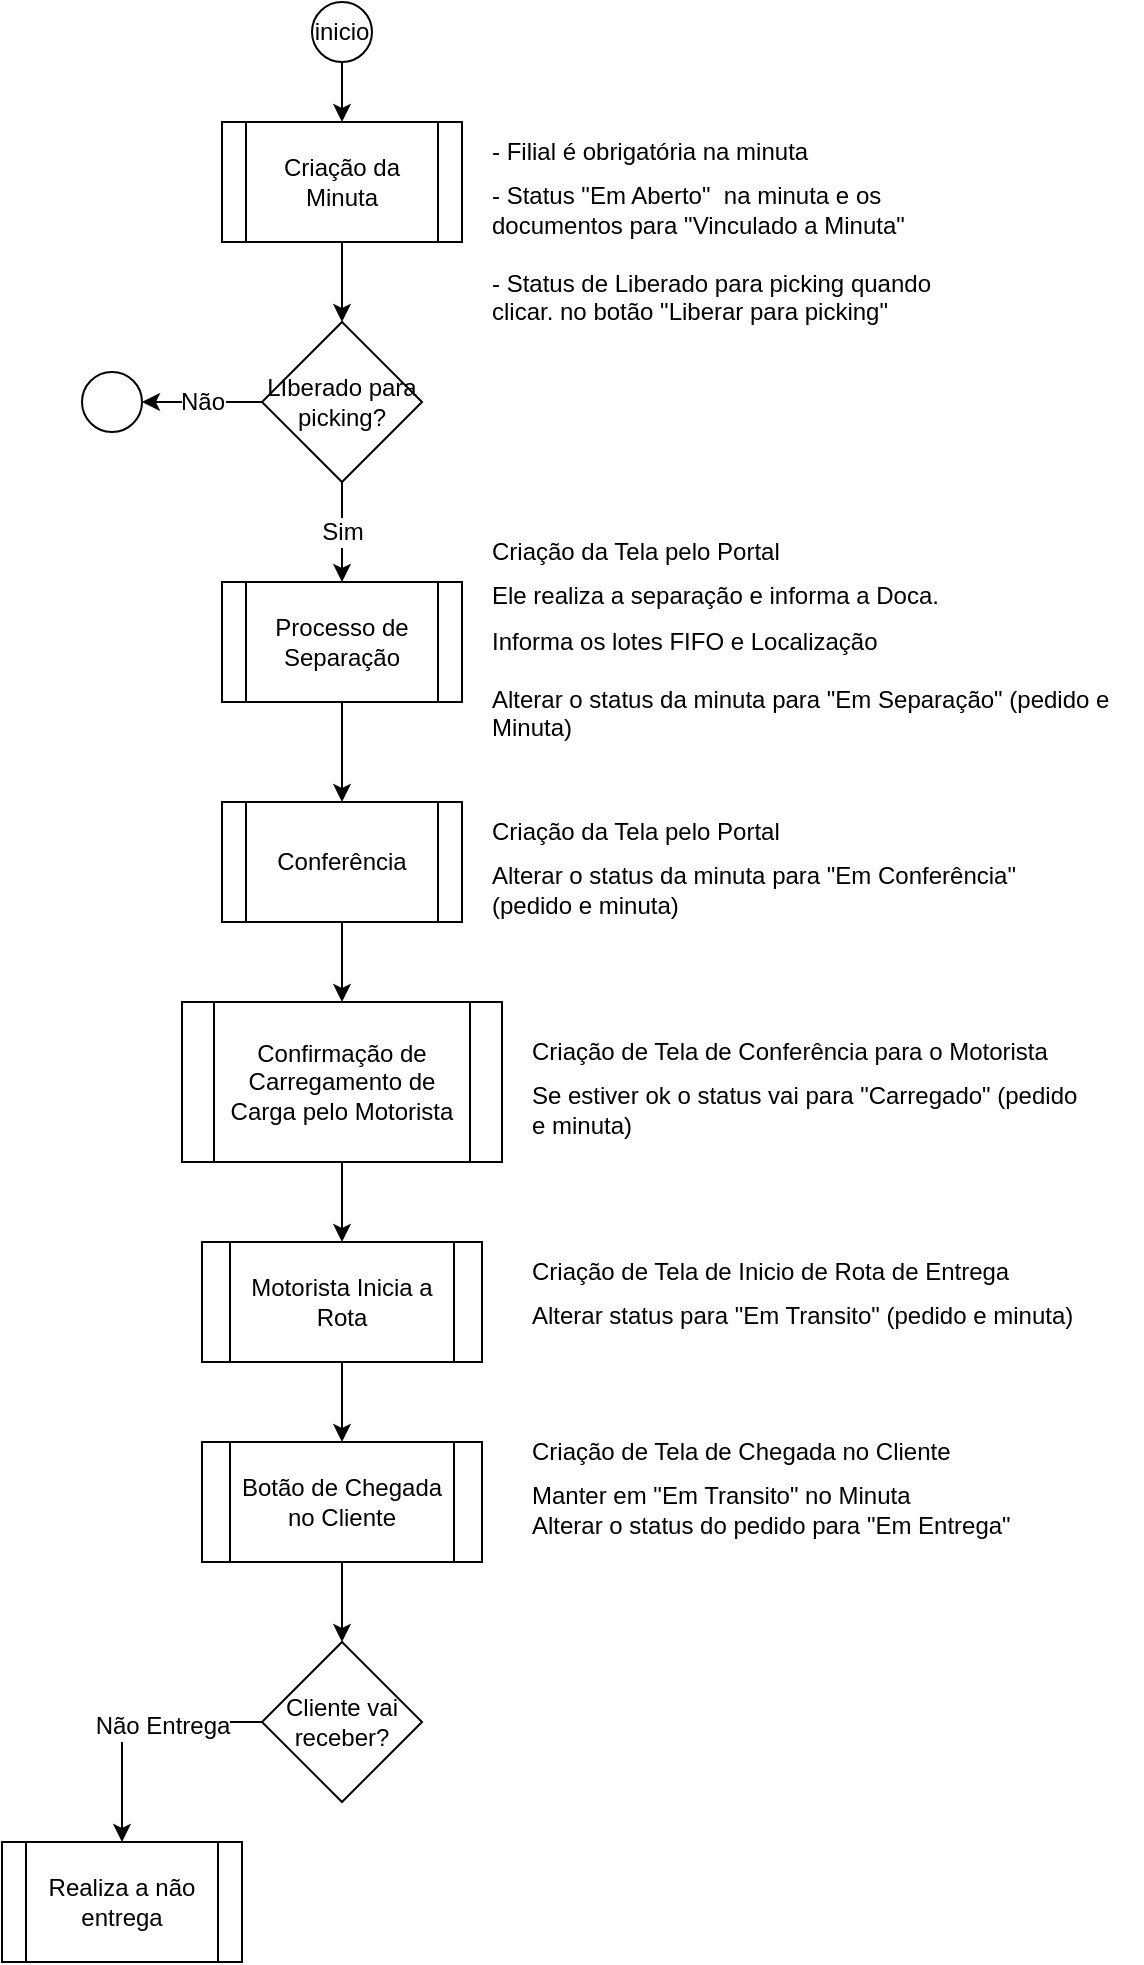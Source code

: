 <mxfile version="16.5.3" type="github">
  <diagram id="rDMeDSFnRalvfMuiGiqF" name="Page-1">
    <mxGraphModel dx="2365" dy="1293" grid="1" gridSize="10" guides="1" tooltips="1" connect="1" arrows="1" fold="1" page="1" pageScale="1" pageWidth="850" pageHeight="1100" math="0" shadow="0">
      <root>
        <mxCell id="0" />
        <mxCell id="1" parent="0" />
        <mxCell id="moXU9a75B9OwJRrsQW_N-2" value="&lt;h1 style=&quot;font-size: 12px&quot;&gt;&lt;span style=&quot;font-weight: normal ; font-size: 12px&quot;&gt;- Filial é obrigatória na minuta&lt;/span&gt;&lt;/h1&gt;&lt;div&gt;&lt;span style=&quot;font-weight: normal ; font-size: 12px&quot;&gt;- Status &quot;Em Aberto&quot;&amp;nbsp; na minuta e os documentos para &quot;Vinculado a Minuta&quot;&lt;/span&gt;&lt;/div&gt;&lt;div&gt;&lt;span style=&quot;font-weight: normal ; font-size: 12px&quot;&gt;&lt;br&gt;&lt;/span&gt;&lt;/div&gt;&lt;div&gt;&lt;span style=&quot;font-weight: normal ; font-size: 12px&quot;&gt;- Status de Liberado para picking quando clicar. no botão &quot;Liberar para picking&quot;&lt;/span&gt;&lt;/div&gt;" style="text;html=1;strokeColor=none;fillColor=none;spacing=5;spacingTop=-20;whiteSpace=wrap;overflow=hidden;rounded=0;fontSize=12;verticalAlign=top;" vertex="1" parent="1">
          <mxGeometry x="420" y="80" width="260" height="110" as="geometry" />
        </mxCell>
        <mxCell id="moXU9a75B9OwJRrsQW_N-13" style="edgeStyle=orthogonalEdgeStyle;rounded=0;orthogonalLoop=1;jettySize=auto;html=1;entryX=0.5;entryY=0;entryDx=0;entryDy=0;fontSize=12;" edge="1" parent="1" source="moXU9a75B9OwJRrsQW_N-4" target="moXU9a75B9OwJRrsQW_N-5">
          <mxGeometry relative="1" as="geometry" />
        </mxCell>
        <mxCell id="moXU9a75B9OwJRrsQW_N-4" value="Criação da Minuta" style="shape=process;whiteSpace=wrap;html=1;backgroundOutline=1;fontSize=12;" vertex="1" parent="1">
          <mxGeometry x="290" y="70" width="120" height="60" as="geometry" />
        </mxCell>
        <mxCell id="moXU9a75B9OwJRrsQW_N-8" value="Não" style="edgeStyle=orthogonalEdgeStyle;rounded=0;orthogonalLoop=1;jettySize=auto;html=1;fontSize=12;" edge="1" parent="1" source="moXU9a75B9OwJRrsQW_N-5" target="moXU9a75B9OwJRrsQW_N-7">
          <mxGeometry relative="1" as="geometry" />
        </mxCell>
        <mxCell id="moXU9a75B9OwJRrsQW_N-14" value="Sim" style="edgeStyle=orthogonalEdgeStyle;rounded=0;orthogonalLoop=1;jettySize=auto;html=1;entryX=0.5;entryY=0;entryDx=0;entryDy=0;fontSize=12;" edge="1" parent="1" source="moXU9a75B9OwJRrsQW_N-5" target="moXU9a75B9OwJRrsQW_N-9">
          <mxGeometry relative="1" as="geometry" />
        </mxCell>
        <mxCell id="moXU9a75B9OwJRrsQW_N-5" value="LIberado para picking?" style="rhombus;whiteSpace=wrap;html=1;fontSize=12;" vertex="1" parent="1">
          <mxGeometry x="310" y="170" width="80" height="80" as="geometry" />
        </mxCell>
        <mxCell id="moXU9a75B9OwJRrsQW_N-7" value="" style="ellipse;whiteSpace=wrap;html=1;aspect=fixed;fontSize=12;" vertex="1" parent="1">
          <mxGeometry x="220" y="195" width="30" height="30" as="geometry" />
        </mxCell>
        <mxCell id="moXU9a75B9OwJRrsQW_N-15" style="edgeStyle=orthogonalEdgeStyle;rounded=0;orthogonalLoop=1;jettySize=auto;html=1;entryX=0.5;entryY=0;entryDx=0;entryDy=0;fontSize=12;" edge="1" parent="1" source="moXU9a75B9OwJRrsQW_N-9" target="moXU9a75B9OwJRrsQW_N-10">
          <mxGeometry relative="1" as="geometry" />
        </mxCell>
        <mxCell id="moXU9a75B9OwJRrsQW_N-9" value="Processo de Separação" style="shape=process;whiteSpace=wrap;html=1;backgroundOutline=1;fontSize=12;" vertex="1" parent="1">
          <mxGeometry x="290" y="300" width="120" height="60" as="geometry" />
        </mxCell>
        <mxCell id="moXU9a75B9OwJRrsQW_N-24" style="edgeStyle=orthogonalEdgeStyle;rounded=0;orthogonalLoop=1;jettySize=auto;html=1;entryX=0.5;entryY=0;entryDx=0;entryDy=0;fontSize=12;" edge="1" parent="1" source="moXU9a75B9OwJRrsQW_N-10" target="moXU9a75B9OwJRrsQW_N-23">
          <mxGeometry relative="1" as="geometry" />
        </mxCell>
        <mxCell id="moXU9a75B9OwJRrsQW_N-10" value="Conferência" style="shape=process;whiteSpace=wrap;html=1;backgroundOutline=1;fontSize=12;" vertex="1" parent="1">
          <mxGeometry x="290" y="410" width="120" height="60" as="geometry" />
        </mxCell>
        <mxCell id="moXU9a75B9OwJRrsQW_N-12" value="&lt;h1 style=&quot;font-size: 12px&quot;&gt;&lt;span style=&quot;font-weight: 400&quot;&gt;Criação da Tela pelo Portal&lt;/span&gt;&lt;/h1&gt;&lt;h1 style=&quot;font-size: 12px&quot;&gt;&lt;span style=&quot;font-weight: 400&quot;&gt;Ele realiza a separação e informa a Doca.&lt;/span&gt;&lt;/h1&gt;&lt;div&gt;&lt;span style=&quot;font-weight: 400&quot;&gt;Informa os lotes FIFO e Localização&lt;/span&gt;&lt;/div&gt;&lt;div&gt;&lt;span style=&quot;font-weight: 400&quot;&gt;&lt;br&gt;&lt;/span&gt;&lt;/div&gt;&lt;div&gt;&lt;span style=&quot;font-weight: 400&quot;&gt;Alterar o status da minuta para &quot;Em Separação&quot; (pedido e Minuta)&lt;/span&gt;&lt;/div&gt;" style="text;html=1;strokeColor=none;fillColor=none;spacing=5;spacingTop=-20;whiteSpace=wrap;overflow=hidden;rounded=0;fontSize=12;verticalAlign=top;" vertex="1" parent="1">
          <mxGeometry x="420" y="280" width="330" height="100" as="geometry" />
        </mxCell>
        <mxCell id="moXU9a75B9OwJRrsQW_N-18" style="edgeStyle=orthogonalEdgeStyle;rounded=0;orthogonalLoop=1;jettySize=auto;html=1;fontSize=12;" edge="1" parent="1" source="moXU9a75B9OwJRrsQW_N-17" target="moXU9a75B9OwJRrsQW_N-4">
          <mxGeometry relative="1" as="geometry" />
        </mxCell>
        <mxCell id="moXU9a75B9OwJRrsQW_N-17" value="inicio" style="ellipse;whiteSpace=wrap;html=1;aspect=fixed;fontSize=12;" vertex="1" parent="1">
          <mxGeometry x="335" y="10" width="30" height="30" as="geometry" />
        </mxCell>
        <mxCell id="moXU9a75B9OwJRrsQW_N-19" value="&lt;h1 style=&quot;font-size: 12px&quot;&gt;&lt;span style=&quot;font-weight: 400&quot;&gt;Criação da Tela pelo Portal&lt;/span&gt;&lt;/h1&gt;&lt;div&gt;&lt;span style=&quot;font-weight: 400&quot;&gt;Alterar o status da minuta para &quot;Em Conferência&quot; (pedido e minuta)&lt;/span&gt;&lt;/div&gt;" style="text;html=1;strokeColor=none;fillColor=none;spacing=5;spacingTop=-20;whiteSpace=wrap;overflow=hidden;rounded=0;fontSize=12;verticalAlign=top;" vertex="1" parent="1">
          <mxGeometry x="420" y="420" width="290" height="60" as="geometry" />
        </mxCell>
        <mxCell id="moXU9a75B9OwJRrsQW_N-28" style="edgeStyle=orthogonalEdgeStyle;rounded=0;orthogonalLoop=1;jettySize=auto;html=1;fontSize=12;" edge="1" parent="1" source="moXU9a75B9OwJRrsQW_N-23" target="moXU9a75B9OwJRrsQW_N-26">
          <mxGeometry relative="1" as="geometry" />
        </mxCell>
        <mxCell id="moXU9a75B9OwJRrsQW_N-23" value="Confirmação de Carregamento de Carga pelo Motorista" style="shape=process;whiteSpace=wrap;html=1;backgroundOutline=1;fontSize=12;" vertex="1" parent="1">
          <mxGeometry x="270" y="510" width="160" height="80" as="geometry" />
        </mxCell>
        <mxCell id="moXU9a75B9OwJRrsQW_N-25" value="&lt;h1 style=&quot;font-size: 12px&quot;&gt;&lt;span style=&quot;font-weight: 400&quot;&gt;Criação de Tela de Conferência para o Motorista&lt;/span&gt;&lt;/h1&gt;&lt;div&gt;&lt;span style=&quot;font-weight: 400&quot;&gt;Se estiver ok o status vai para &quot;Carregado&quot; (pedido e minuta)&lt;/span&gt;&lt;/div&gt;" style="text;html=1;strokeColor=none;fillColor=none;spacing=5;spacingTop=-20;whiteSpace=wrap;overflow=hidden;rounded=0;fontSize=12;verticalAlign=top;" vertex="1" parent="1">
          <mxGeometry x="440" y="530" width="290" height="50" as="geometry" />
        </mxCell>
        <mxCell id="moXU9a75B9OwJRrsQW_N-30" style="edgeStyle=orthogonalEdgeStyle;rounded=0;orthogonalLoop=1;jettySize=auto;html=1;entryX=0.5;entryY=0;entryDx=0;entryDy=0;fontSize=12;" edge="1" parent="1" source="moXU9a75B9OwJRrsQW_N-26" target="moXU9a75B9OwJRrsQW_N-29">
          <mxGeometry relative="1" as="geometry" />
        </mxCell>
        <mxCell id="moXU9a75B9OwJRrsQW_N-26" value="Motorista Inicia a Rota" style="shape=process;whiteSpace=wrap;html=1;backgroundOutline=1;fontSize=12;" vertex="1" parent="1">
          <mxGeometry x="280" y="630" width="140" height="60" as="geometry" />
        </mxCell>
        <mxCell id="moXU9a75B9OwJRrsQW_N-27" value="&lt;h1 style=&quot;font-size: 12px&quot;&gt;&lt;span style=&quot;font-weight: 400&quot;&gt;Criação de Tela de Inicio de Rota de Entrega&lt;/span&gt;&lt;/h1&gt;&lt;div&gt;&lt;span style=&quot;font-weight: 400&quot;&gt;Alterar status para &quot;Em Transito&quot; (pedido e minuta)&lt;/span&gt;&lt;/div&gt;" style="text;html=1;strokeColor=none;fillColor=none;spacing=5;spacingTop=-20;whiteSpace=wrap;overflow=hidden;rounded=0;fontSize=12;verticalAlign=top;" vertex="1" parent="1">
          <mxGeometry x="440" y="640" width="290" height="50" as="geometry" />
        </mxCell>
        <mxCell id="moXU9a75B9OwJRrsQW_N-35" style="edgeStyle=orthogonalEdgeStyle;rounded=0;orthogonalLoop=1;jettySize=auto;html=1;entryX=0.5;entryY=0;entryDx=0;entryDy=0;fontSize=12;" edge="1" parent="1" source="moXU9a75B9OwJRrsQW_N-29" target="moXU9a75B9OwJRrsQW_N-32">
          <mxGeometry relative="1" as="geometry" />
        </mxCell>
        <mxCell id="moXU9a75B9OwJRrsQW_N-29" value="Botão de Chegada no Cliente" style="shape=process;whiteSpace=wrap;html=1;backgroundOutline=1;fontSize=12;" vertex="1" parent="1">
          <mxGeometry x="280" y="730" width="140" height="60" as="geometry" />
        </mxCell>
        <mxCell id="moXU9a75B9OwJRrsQW_N-31" value="&lt;h1 style=&quot;font-size: 12px&quot;&gt;&lt;span style=&quot;font-weight: 400&quot;&gt;Criação de Tela de Chegada no Cliente&lt;/span&gt;&lt;/h1&gt;&lt;div&gt;&lt;span style=&quot;font-weight: 400&quot;&gt;Manter em &quot;Em Transito&quot; no Minuta&amp;nbsp;&lt;/span&gt;&lt;/div&gt;&lt;div&gt;Alterar o status do pedido para &quot;Em Entrega&quot;&lt;/div&gt;" style="text;html=1;strokeColor=none;fillColor=none;spacing=5;spacingTop=-20;whiteSpace=wrap;overflow=hidden;rounded=0;fontSize=12;verticalAlign=top;" vertex="1" parent="1">
          <mxGeometry x="440" y="730" width="290" height="60" as="geometry" />
        </mxCell>
        <mxCell id="moXU9a75B9OwJRrsQW_N-34" style="edgeStyle=orthogonalEdgeStyle;rounded=0;orthogonalLoop=1;jettySize=auto;html=1;entryX=0.5;entryY=0;entryDx=0;entryDy=0;fontSize=12;" edge="1" parent="1" source="moXU9a75B9OwJRrsQW_N-32" target="moXU9a75B9OwJRrsQW_N-33">
          <mxGeometry relative="1" as="geometry">
            <Array as="points">
              <mxPoint x="240" y="870" />
            </Array>
          </mxGeometry>
        </mxCell>
        <mxCell id="moXU9a75B9OwJRrsQW_N-36" value="Não Entrega" style="edgeLabel;html=1;align=center;verticalAlign=middle;resizable=0;points=[];fontSize=12;" vertex="1" connectable="0" parent="moXU9a75B9OwJRrsQW_N-34">
          <mxGeometry x="-0.225" y="2" relative="1" as="geometry">
            <mxPoint as="offset" />
          </mxGeometry>
        </mxCell>
        <mxCell id="moXU9a75B9OwJRrsQW_N-32" value="Cliente vai receber?" style="rhombus;whiteSpace=wrap;html=1;fontSize=12;" vertex="1" parent="1">
          <mxGeometry x="310" y="830" width="80" height="80" as="geometry" />
        </mxCell>
        <mxCell id="moXU9a75B9OwJRrsQW_N-33" value="Realiza a não entrega" style="shape=process;whiteSpace=wrap;html=1;backgroundOutline=1;fontSize=12;" vertex="1" parent="1">
          <mxGeometry x="180" y="930" width="120" height="60" as="geometry" />
        </mxCell>
      </root>
    </mxGraphModel>
  </diagram>
</mxfile>
